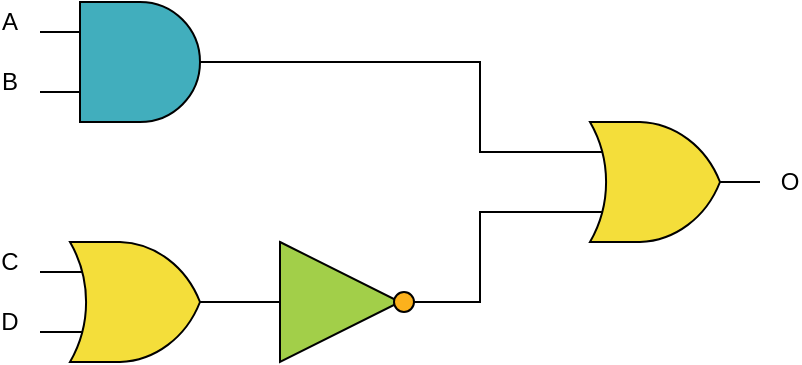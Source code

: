 <mxfile version="13.5.1" type="device"><diagram id="i-1cF4P4BIKgARkWCYT9" name="Page-1"><mxGraphModel dx="1038" dy="607" grid="1" gridSize="10" guides="1" tooltips="1" connect="1" arrows="1" fold="1" page="1" pageScale="1" pageWidth="1100" pageHeight="850" math="0" shadow="0"><root><mxCell id="0"/><mxCell id="1" parent="0"/><mxCell id="PngkXg5Kz0bM5dmLLtRo-15" style="edgeStyle=orthogonalEdgeStyle;rounded=0;orthogonalLoop=1;jettySize=auto;html=1;exitX=1;exitY=0.5;exitDx=0;exitDy=0;exitPerimeter=0;entryX=0;entryY=0.5;entryDx=0;entryDy=0;endArrow=none;endFill=0;" edge="1" parent="1" source="PngkXg5Kz0bM5dmLLtRo-2" target="PngkXg5Kz0bM5dmLLtRo-13"><mxGeometry relative="1" as="geometry"/></mxCell><mxCell id="PngkXg5Kz0bM5dmLLtRo-2" value="" style="verticalLabelPosition=bottom;shadow=0;dashed=0;align=center;html=1;verticalAlign=top;shape=mxgraph.electrical.logic_gates.logic_gate;operation=or;fillColor=#F4DE3A;" vertex="1" parent="1"><mxGeometry x="240" y="300" width="100" height="60" as="geometry"/></mxCell><mxCell id="PngkXg5Kz0bM5dmLLtRo-3" style="edgeStyle=orthogonalEdgeStyle;rounded=0;orthogonalLoop=1;jettySize=auto;html=1;exitX=1;exitY=0.5;exitDx=0;exitDy=0;exitPerimeter=0;entryX=0;entryY=0.25;entryDx=0;entryDy=0;entryPerimeter=0;endArrow=none;endFill=0;" edge="1" parent="1" source="PngkXg5Kz0bM5dmLLtRo-4" target="PngkXg5Kz0bM5dmLLtRo-12"><mxGeometry relative="1" as="geometry"><mxPoint x="400" y="255" as="targetPoint"/><Array as="points"><mxPoint x="460" y="210"/><mxPoint x="460" y="255"/></Array></mxGeometry></mxCell><mxCell id="PngkXg5Kz0bM5dmLLtRo-4" value="" style="verticalLabelPosition=bottom;shadow=0;dashed=0;align=center;html=1;verticalAlign=top;shape=mxgraph.electrical.logic_gates.logic_gate;operation=and;fillColor=#41AEBD;" vertex="1" parent="1"><mxGeometry x="240" y="180" width="100" height="60" as="geometry"/></mxCell><mxCell id="PngkXg5Kz0bM5dmLLtRo-7" value="O" style="text;html=1;strokeColor=none;fillColor=none;align=center;verticalAlign=middle;whiteSpace=wrap;rounded=0;" vertex="1" parent="1"><mxGeometry x="610" y="260" width="10" height="20" as="geometry"/></mxCell><mxCell id="PngkXg5Kz0bM5dmLLtRo-8" value="A" style="text;html=1;strokeColor=none;fillColor=none;align=center;verticalAlign=middle;whiteSpace=wrap;rounded=0;" vertex="1" parent="1"><mxGeometry x="220" y="180" width="10" height="20" as="geometry"/></mxCell><mxCell id="PngkXg5Kz0bM5dmLLtRo-9" value="B" style="text;html=1;strokeColor=none;fillColor=none;align=center;verticalAlign=middle;whiteSpace=wrap;rounded=0;" vertex="1" parent="1"><mxGeometry x="220" y="210" width="10" height="20" as="geometry"/></mxCell><mxCell id="PngkXg5Kz0bM5dmLLtRo-10" value="C" style="text;html=1;strokeColor=none;fillColor=none;align=center;verticalAlign=middle;whiteSpace=wrap;rounded=0;" vertex="1" parent="1"><mxGeometry x="220" y="300" width="10" height="20" as="geometry"/></mxCell><mxCell id="PngkXg5Kz0bM5dmLLtRo-11" value="D" style="text;html=1;strokeColor=none;fillColor=none;align=center;verticalAlign=middle;whiteSpace=wrap;rounded=0;" vertex="1" parent="1"><mxGeometry x="220" y="330" width="10" height="20" as="geometry"/></mxCell><mxCell id="PngkXg5Kz0bM5dmLLtRo-12" value="" style="verticalLabelPosition=bottom;shadow=0;dashed=0;align=center;html=1;verticalAlign=top;shape=mxgraph.electrical.logic_gates.logic_gate;operation=or;fillColor=#F4DE3A;" vertex="1" parent="1"><mxGeometry x="500" y="240" width="100" height="60" as="geometry"/></mxCell><mxCell id="PngkXg5Kz0bM5dmLLtRo-13" value="" style="triangle;whiteSpace=wrap;html=1;fillColor=#A2CF49;" vertex="1" parent="1"><mxGeometry x="360" y="300" width="60" height="60" as="geometry"/></mxCell><mxCell id="PngkXg5Kz0bM5dmLLtRo-16" style="edgeStyle=orthogonalEdgeStyle;rounded=0;orthogonalLoop=1;jettySize=auto;html=1;exitX=1;exitY=0.5;exitDx=0;exitDy=0;entryX=0;entryY=0.75;entryDx=0;entryDy=0;entryPerimeter=0;endArrow=none;endFill=0;" edge="1" parent="1" source="PngkXg5Kz0bM5dmLLtRo-14" target="PngkXg5Kz0bM5dmLLtRo-12"><mxGeometry relative="1" as="geometry"><Array as="points"><mxPoint x="460" y="330"/><mxPoint x="460" y="285"/></Array></mxGeometry></mxCell><mxCell id="PngkXg5Kz0bM5dmLLtRo-14" value="" style="ellipse;whiteSpace=wrap;html=1;aspect=fixed;fillColor=#FCB11C;" vertex="1" parent="1"><mxGeometry x="417" y="325" width="10" height="10" as="geometry"/></mxCell></root></mxGraphModel></diagram></mxfile>